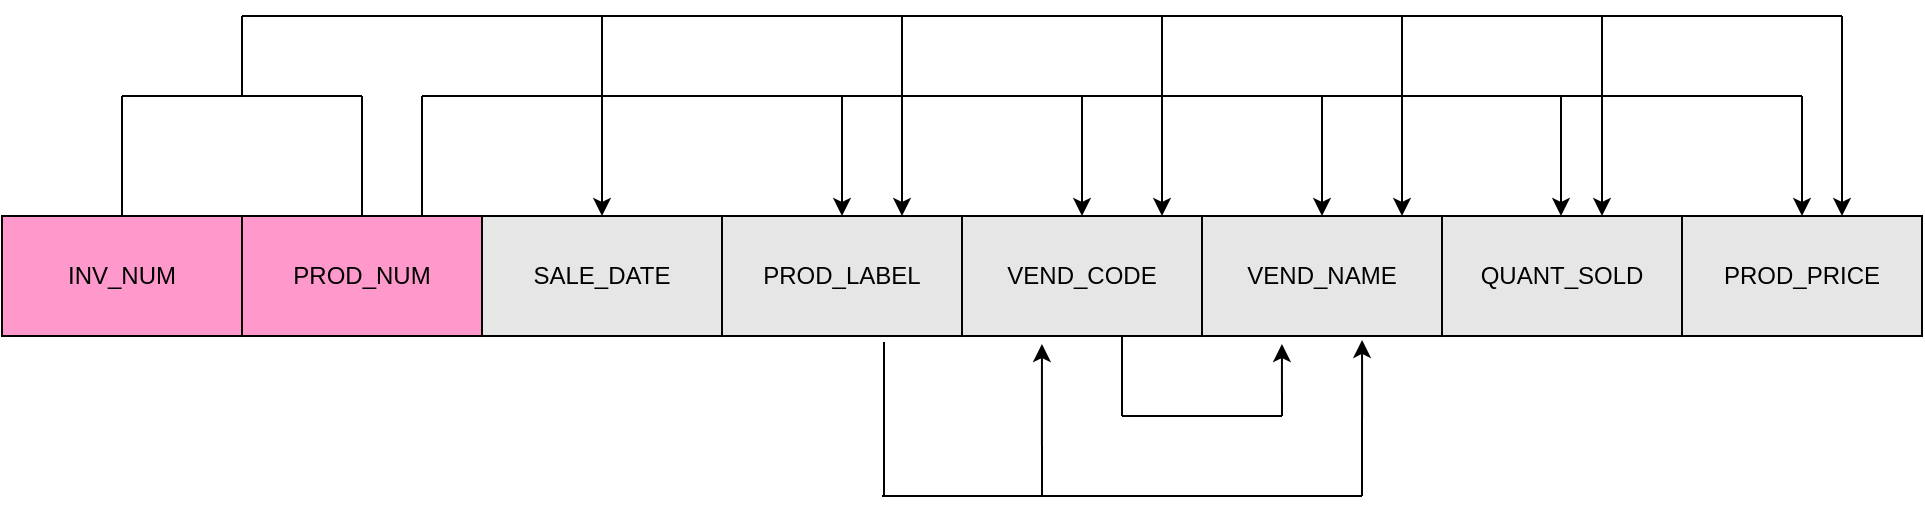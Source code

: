 <mxfile version="18.0.6" type="device"><diagram id="nD0Vh9AGuRY1xvqhnk9S" name="Page-1"><mxGraphModel dx="1422" dy="865" grid="1" gridSize="10" guides="1" tooltips="1" connect="1" arrows="1" fold="1" page="1" pageScale="1" pageWidth="850" pageHeight="1100" math="0" shadow="0"><root><mxCell id="0"/><mxCell id="1" parent="0"/><mxCell id="Q6oBonZR44pWsn1_f5jj-1" value="PROD_NUM" style="rounded=0;whiteSpace=wrap;html=1;fillColor=#FF99CC;" parent="1" vertex="1"><mxGeometry x="120" y="180" width="120" height="60" as="geometry"/></mxCell><mxCell id="w2bIEXXXNR0-XdHZG5Xg-1" value="SALE_DATE" style="rounded=0;whiteSpace=wrap;html=1;fillColor=#E6E6E6;" vertex="1" parent="1"><mxGeometry x="240" y="180" width="120" height="60" as="geometry"/></mxCell><mxCell id="w2bIEXXXNR0-XdHZG5Xg-2" value="PROD_LABEL" style="rounded=0;whiteSpace=wrap;html=1;fillColor=#E6E6E6;" vertex="1" parent="1"><mxGeometry x="360" y="180" width="120" height="60" as="geometry"/></mxCell><mxCell id="w2bIEXXXNR0-XdHZG5Xg-3" value="VEND_CODE" style="rounded=0;whiteSpace=wrap;html=1;fillColor=#E6E6E6;" vertex="1" parent="1"><mxGeometry x="480" y="180" width="120" height="60" as="geometry"/></mxCell><mxCell id="w2bIEXXXNR0-XdHZG5Xg-4" value="VEND_NAME" style="rounded=0;whiteSpace=wrap;html=1;fillColor=#E6E6E6;" vertex="1" parent="1"><mxGeometry x="600" y="180" width="120" height="60" as="geometry"/></mxCell><mxCell id="w2bIEXXXNR0-XdHZG5Xg-5" value="INV_NUM" style="rounded=0;whiteSpace=wrap;html=1;fillColor=#FF99CC;" vertex="1" parent="1"><mxGeometry y="180" width="120" height="60" as="geometry"/></mxCell><mxCell id="w2bIEXXXNR0-XdHZG5Xg-6" value="QUANT_SOLD" style="rounded=0;whiteSpace=wrap;html=1;fillColor=#E6E6E6;" vertex="1" parent="1"><mxGeometry x="720" y="180" width="120" height="60" as="geometry"/></mxCell><mxCell id="w2bIEXXXNR0-XdHZG5Xg-7" value="PROD_PRICE" style="rounded=0;whiteSpace=wrap;html=1;fillColor=#E6E6E6;" vertex="1" parent="1"><mxGeometry x="840" y="180" width="120" height="60" as="geometry"/></mxCell><mxCell id="w2bIEXXXNR0-XdHZG5Xg-8" value="" style="endArrow=none;html=1;rounded=0;exitX=0.5;exitY=0;exitDx=0;exitDy=0;" edge="1" parent="1" source="w2bIEXXXNR0-XdHZG5Xg-5"><mxGeometry width="50" height="50" relative="1" as="geometry"><mxPoint x="410" y="210" as="sourcePoint"/><mxPoint x="60" y="120" as="targetPoint"/></mxGeometry></mxCell><mxCell id="w2bIEXXXNR0-XdHZG5Xg-9" value="" style="endArrow=none;html=1;rounded=0;" edge="1" parent="1"><mxGeometry width="50" height="50" relative="1" as="geometry"><mxPoint x="180" y="120" as="sourcePoint"/><mxPoint x="60" y="120" as="targetPoint"/></mxGeometry></mxCell><mxCell id="w2bIEXXXNR0-XdHZG5Xg-10" value="" style="endArrow=none;html=1;rounded=0;" edge="1" parent="1" source="Q6oBonZR44pWsn1_f5jj-1"><mxGeometry width="50" height="50" relative="1" as="geometry"><mxPoint x="150" y="170" as="sourcePoint"/><mxPoint x="180" y="120" as="targetPoint"/></mxGeometry></mxCell><mxCell id="w2bIEXXXNR0-XdHZG5Xg-16" value="" style="endArrow=classic;html=1;rounded=0;entryX=0.5;entryY=0;entryDx=0;entryDy=0;" edge="1" parent="1" target="w2bIEXXXNR0-XdHZG5Xg-2"><mxGeometry width="50" height="50" relative="1" as="geometry"><mxPoint x="420" y="120" as="sourcePoint"/><mxPoint x="440" y="160" as="targetPoint"/></mxGeometry></mxCell><mxCell id="w2bIEXXXNR0-XdHZG5Xg-17" value="" style="endArrow=classic;html=1;rounded=0;entryX=0.5;entryY=0;entryDx=0;entryDy=0;" edge="1" parent="1" target="w2bIEXXXNR0-XdHZG5Xg-3"><mxGeometry width="50" height="50" relative="1" as="geometry"><mxPoint x="540" y="120" as="sourcePoint"/><mxPoint x="430" y="190" as="targetPoint"/></mxGeometry></mxCell><mxCell id="w2bIEXXXNR0-XdHZG5Xg-18" value="" style="endArrow=classic;html=1;rounded=0;entryX=0.5;entryY=0;entryDx=0;entryDy=0;" edge="1" parent="1" target="w2bIEXXXNR0-XdHZG5Xg-4"><mxGeometry width="50" height="50" relative="1" as="geometry"><mxPoint x="660" y="120" as="sourcePoint"/><mxPoint x="440" y="200" as="targetPoint"/></mxGeometry></mxCell><mxCell id="w2bIEXXXNR0-XdHZG5Xg-19" value="" style="endArrow=classic;html=1;rounded=0;entryX=0.5;entryY=0;entryDx=0;entryDy=0;" edge="1" parent="1"><mxGeometry width="50" height="50" relative="1" as="geometry"><mxPoint x="779.5" y="120" as="sourcePoint"/><mxPoint x="779.5" y="180" as="targetPoint"/></mxGeometry></mxCell><mxCell id="w2bIEXXXNR0-XdHZG5Xg-20" value="" style="endArrow=classic;html=1;rounded=0;entryX=0.5;entryY=0;entryDx=0;entryDy=0;" edge="1" parent="1" target="w2bIEXXXNR0-XdHZG5Xg-7"><mxGeometry width="50" height="50" relative="1" as="geometry"><mxPoint x="900" y="120" as="sourcePoint"/><mxPoint x="460" y="220" as="targetPoint"/></mxGeometry></mxCell><mxCell id="w2bIEXXXNR0-XdHZG5Xg-21" value="" style="endArrow=none;html=1;rounded=0;" edge="1" parent="1"><mxGeometry width="50" height="50" relative="1" as="geometry"><mxPoint x="900" y="120" as="sourcePoint"/><mxPoint x="210" y="120" as="targetPoint"/></mxGeometry></mxCell><mxCell id="w2bIEXXXNR0-XdHZG5Xg-22" value="" style="endArrow=none;html=1;rounded=0;exitX=0.75;exitY=0;exitDx=0;exitDy=0;" edge="1" parent="1" source="Q6oBonZR44pWsn1_f5jj-1"><mxGeometry width="50" height="50" relative="1" as="geometry"><mxPoint x="400" y="210" as="sourcePoint"/><mxPoint x="210" y="120" as="targetPoint"/></mxGeometry></mxCell><mxCell id="w2bIEXXXNR0-XdHZG5Xg-23" value="" style="endArrow=classic;html=1;rounded=0;entryX=0.5;entryY=0;entryDx=0;entryDy=0;" edge="1" parent="1" target="w2bIEXXXNR0-XdHZG5Xg-1"><mxGeometry width="50" height="50" relative="1" as="geometry"><mxPoint x="300" y="80" as="sourcePoint"/><mxPoint x="450" y="160" as="targetPoint"/></mxGeometry></mxCell><mxCell id="w2bIEXXXNR0-XdHZG5Xg-24" value="" style="endArrow=none;html=1;rounded=0;" edge="1" parent="1"><mxGeometry width="50" height="50" relative="1" as="geometry"><mxPoint x="120" y="80" as="sourcePoint"/><mxPoint x="120" y="120" as="targetPoint"/></mxGeometry></mxCell><mxCell id="w2bIEXXXNR0-XdHZG5Xg-25" value="" style="endArrow=none;html=1;rounded=0;" edge="1" parent="1"><mxGeometry width="50" height="50" relative="1" as="geometry"><mxPoint x="920" y="80" as="sourcePoint"/><mxPoint x="120" y="80" as="targetPoint"/></mxGeometry></mxCell><mxCell id="w2bIEXXXNR0-XdHZG5Xg-26" value="" style="endArrow=classic;html=1;rounded=0;entryX=0.75;entryY=0;entryDx=0;entryDy=0;" edge="1" parent="1" target="w2bIEXXXNR0-XdHZG5Xg-2"><mxGeometry width="50" height="50" relative="1" as="geometry"><mxPoint x="450" y="80" as="sourcePoint"/><mxPoint x="550" y="320" as="targetPoint"/></mxGeometry></mxCell><mxCell id="w2bIEXXXNR0-XdHZG5Xg-27" value="" style="endArrow=classic;html=1;rounded=0;entryX=0.75;entryY=0;entryDx=0;entryDy=0;" edge="1" parent="1"><mxGeometry width="50" height="50" relative="1" as="geometry"><mxPoint x="580" y="80" as="sourcePoint"/><mxPoint x="580" y="180" as="targetPoint"/></mxGeometry></mxCell><mxCell id="w2bIEXXXNR0-XdHZG5Xg-28" value="" style="endArrow=classic;html=1;rounded=0;entryX=0.75;entryY=0;entryDx=0;entryDy=0;" edge="1" parent="1"><mxGeometry width="50" height="50" relative="1" as="geometry"><mxPoint x="700" y="80" as="sourcePoint"/><mxPoint x="700" y="180" as="targetPoint"/></mxGeometry></mxCell><mxCell id="w2bIEXXXNR0-XdHZG5Xg-29" value="" style="endArrow=classic;html=1;rounded=0;entryX=0.75;entryY=0;entryDx=0;entryDy=0;" edge="1" parent="1"><mxGeometry width="50" height="50" relative="1" as="geometry"><mxPoint x="800" y="80" as="sourcePoint"/><mxPoint x="800" y="180" as="targetPoint"/></mxGeometry></mxCell><mxCell id="w2bIEXXXNR0-XdHZG5Xg-30" value="" style="endArrow=classic;html=1;rounded=0;entryX=0.75;entryY=0;entryDx=0;entryDy=0;" edge="1" parent="1"><mxGeometry width="50" height="50" relative="1" as="geometry"><mxPoint x="920" y="80" as="sourcePoint"/><mxPoint x="920" y="180" as="targetPoint"/></mxGeometry></mxCell><mxCell id="w2bIEXXXNR0-XdHZG5Xg-31" value="" style="endArrow=none;html=1;rounded=0;" edge="1" parent="1"><mxGeometry width="50" height="50" relative="1" as="geometry"><mxPoint x="560" y="280" as="sourcePoint"/><mxPoint x="560" y="240" as="targetPoint"/></mxGeometry></mxCell><mxCell id="w2bIEXXXNR0-XdHZG5Xg-32" value="" style="endArrow=none;html=1;rounded=0;" edge="1" parent="1"><mxGeometry width="50" height="50" relative="1" as="geometry"><mxPoint x="640" y="280" as="sourcePoint"/><mxPoint x="560" y="280" as="targetPoint"/></mxGeometry></mxCell><mxCell id="w2bIEXXXNR0-XdHZG5Xg-33" value="" style="endArrow=classic;html=1;rounded=0;entryX=0.333;entryY=1.067;entryDx=0;entryDy=0;entryPerimeter=0;" edge="1" parent="1" target="w2bIEXXXNR0-XdHZG5Xg-4"><mxGeometry width="50" height="50" relative="1" as="geometry"><mxPoint x="640" y="280" as="sourcePoint"/><mxPoint x="550" y="320" as="targetPoint"/></mxGeometry></mxCell><mxCell id="w2bIEXXXNR0-XdHZG5Xg-34" value="" style="endArrow=none;html=1;rounded=0;entryX=0.675;entryY=1.05;entryDx=0;entryDy=0;entryPerimeter=0;" edge="1" parent="1" target="w2bIEXXXNR0-XdHZG5Xg-2"><mxGeometry width="50" height="50" relative="1" as="geometry"><mxPoint x="441" y="320" as="sourcePoint"/><mxPoint x="440" y="250" as="targetPoint"/></mxGeometry></mxCell><mxCell id="w2bIEXXXNR0-XdHZG5Xg-35" value="" style="endArrow=none;html=1;rounded=0;" edge="1" parent="1"><mxGeometry width="50" height="50" relative="1" as="geometry"><mxPoint x="440" y="320" as="sourcePoint"/><mxPoint x="680" y="320" as="targetPoint"/></mxGeometry></mxCell><mxCell id="w2bIEXXXNR0-XdHZG5Xg-36" value="" style="endArrow=classic;html=1;rounded=0;entryX=0.333;entryY=1.067;entryDx=0;entryDy=0;entryPerimeter=0;" edge="1" parent="1" target="w2bIEXXXNR0-XdHZG5Xg-3"><mxGeometry width="50" height="50" relative="1" as="geometry"><mxPoint x="520" y="320" as="sourcePoint"/><mxPoint x="550" y="320" as="targetPoint"/></mxGeometry></mxCell><mxCell id="w2bIEXXXNR0-XdHZG5Xg-37" value="" style="endArrow=classic;html=1;rounded=0;entryX=0.667;entryY=1.033;entryDx=0;entryDy=0;entryPerimeter=0;" edge="1" parent="1" target="w2bIEXXXNR0-XdHZG5Xg-4"><mxGeometry width="50" height="50" relative="1" as="geometry"><mxPoint x="680" y="320" as="sourcePoint"/><mxPoint x="550" y="320" as="targetPoint"/></mxGeometry></mxCell></root></mxGraphModel></diagram></mxfile>